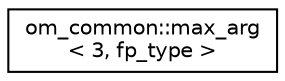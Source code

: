 digraph "Graphical Class Hierarchy"
{
 // LATEX_PDF_SIZE
  edge [fontname="Helvetica",fontsize="10",labelfontname="Helvetica",labelfontsize="10"];
  node [fontname="Helvetica",fontsize="10",shape=record];
  rankdir="LR";
  Node0 [label="om_common::max_arg\l\< 3, fp_type \>",height=0.2,width=0.4,color="black", fillcolor="white", style="filled",URL="$structom__common_1_1max__arg_3_013_00_01fp__type_01_4.html",tooltip=" "];
}
